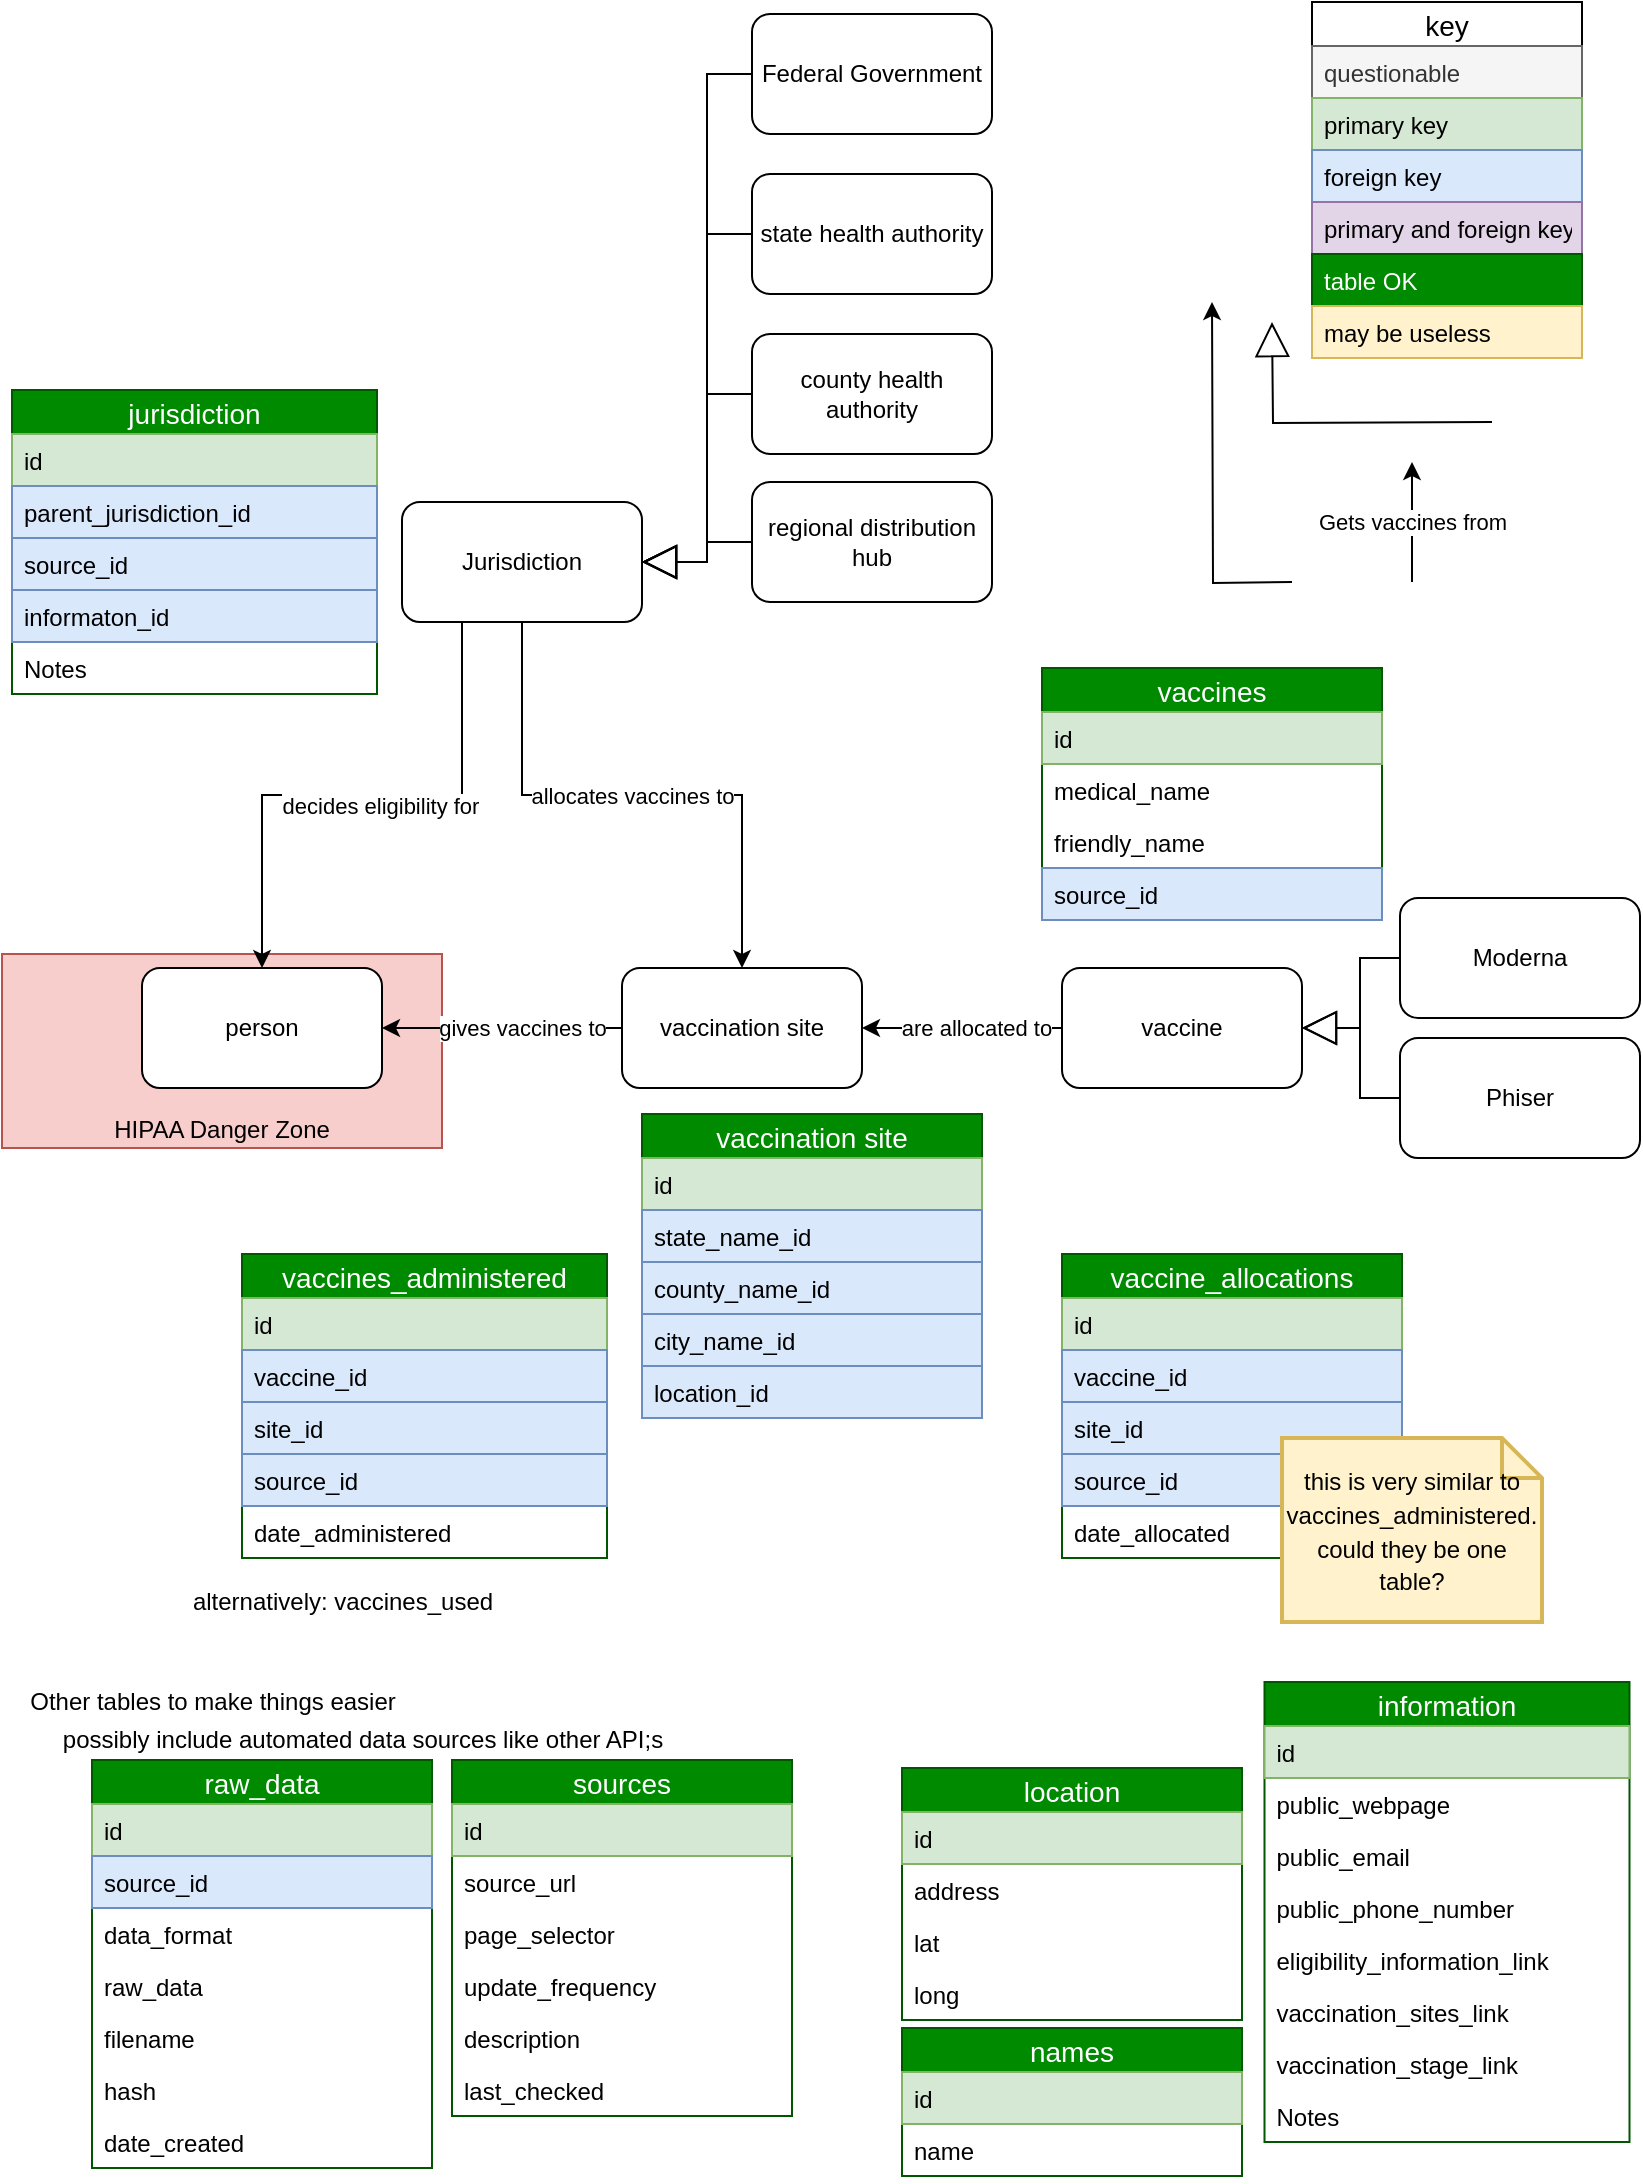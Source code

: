 <mxfile compressed="false" version="13.7.9" type="device">
  <diagram id="gkTDoFV87DzuoV1fEBKY" name="Page-1">
    <mxGraphModel dx="1102" dy="813" grid="1" gridSize="10" guides="1" tooltips="1" connect="1" arrows="1" fold="1" page="1" pageScale="1" pageWidth="850" pageHeight="1100" math="0" shadow="0">
      <root>
        <mxCell id="0" />
        <mxCell id="1" parent="0" />
        <mxCell id="8nI3qpwCQh2RL1x1nEvz-51" value="HIPAA Danger Zone" style="rounded=0;whiteSpace=wrap;html=1;fillColor=#f8cecc;strokeColor=#b85450;verticalAlign=bottom;" parent="1" vertex="1">
          <mxGeometry x="30" y="486" width="220" height="97" as="geometry" />
        </mxCell>
        <mxCell id="2SADG2Mm19aQtGV7RvQH-7" style="edgeStyle=orthogonalEdgeStyle;rounded=0;orthogonalLoop=1;jettySize=auto;html=1;endArrow=classic;endFill=1;endSize=6;" parent="1" edge="1">
          <mxGeometry relative="1" as="geometry">
            <mxPoint x="635" y="160" as="targetPoint" />
            <mxPoint x="675" y="300" as="sourcePoint" />
          </mxGeometry>
        </mxCell>
        <mxCell id="2SADG2Mm19aQtGV7RvQH-26" style="edgeStyle=orthogonalEdgeStyle;rounded=0;orthogonalLoop=1;jettySize=auto;html=1;exitX=0;exitY=0.5;exitDx=0;exitDy=0;entryX=1;entryY=0.5;entryDx=0;entryDy=0;endArrow=classic;endFill=1;endSize=6;" parent="1" source="2SADG2Mm19aQtGV7RvQH-1" target="2SADG2Mm19aQtGV7RvQH-17" edge="1">
          <mxGeometry relative="1" as="geometry" />
        </mxCell>
        <mxCell id="2SADG2Mm19aQtGV7RvQH-27" value="gives vaccines to" style="edgeLabel;html=1;align=center;verticalAlign=middle;resizable=0;points=[];" parent="2SADG2Mm19aQtGV7RvQH-26" vertex="1" connectable="0">
          <mxGeometry x="0.208" y="-2" relative="1" as="geometry">
            <mxPoint x="22" y="2" as="offset" />
          </mxGeometry>
        </mxCell>
        <mxCell id="2SADG2Mm19aQtGV7RvQH-1" value="vaccination site" style="rounded=1;whiteSpace=wrap;html=1;" parent="1" vertex="1">
          <mxGeometry x="340" y="493" width="120" height="60" as="geometry" />
        </mxCell>
        <mxCell id="2SADG2Mm19aQtGV7RvQH-33" style="edgeStyle=orthogonalEdgeStyle;rounded=0;orthogonalLoop=1;jettySize=auto;html=1;exitX=0;exitY=0.5;exitDx=0;exitDy=0;entryX=1;entryY=0.5;entryDx=0;entryDy=0;endArrow=classic;endFill=1;endSize=6;" parent="1" source="2SADG2Mm19aQtGV7RvQH-2" target="2SADG2Mm19aQtGV7RvQH-1" edge="1">
          <mxGeometry relative="1" as="geometry" />
        </mxCell>
        <mxCell id="2SADG2Mm19aQtGV7RvQH-34" value="are allocated to" style="edgeLabel;html=1;align=center;verticalAlign=middle;resizable=0;points=[];" parent="2SADG2Mm19aQtGV7RvQH-33" vertex="1" connectable="0">
          <mxGeometry x="0.327" y="2" relative="1" as="geometry">
            <mxPoint x="23.33" y="-2" as="offset" />
          </mxGeometry>
        </mxCell>
        <mxCell id="2SADG2Mm19aQtGV7RvQH-2" value="vaccine" style="rounded=1;whiteSpace=wrap;html=1;" parent="1" vertex="1">
          <mxGeometry x="560" y="493" width="120" height="60" as="geometry" />
        </mxCell>
        <mxCell id="2SADG2Mm19aQtGV7RvQH-5" style="edgeStyle=orthogonalEdgeStyle;rounded=0;orthogonalLoop=1;jettySize=auto;html=1;exitX=0;exitY=0.5;exitDx=0;exitDy=0;entryX=1;entryY=0.5;entryDx=0;entryDy=0;endArrow=block;endFill=0;endSize=15;" parent="1" source="2SADG2Mm19aQtGV7RvQH-3" target="2SADG2Mm19aQtGV7RvQH-2" edge="1">
          <mxGeometry relative="1" as="geometry" />
        </mxCell>
        <mxCell id="2SADG2Mm19aQtGV7RvQH-3" value="Phiser" style="rounded=1;whiteSpace=wrap;html=1;" parent="1" vertex="1">
          <mxGeometry x="729" y="528" width="120" height="60" as="geometry" />
        </mxCell>
        <mxCell id="2SADG2Mm19aQtGV7RvQH-6" style="edgeStyle=orthogonalEdgeStyle;rounded=0;orthogonalLoop=1;jettySize=auto;html=1;exitX=0;exitY=0.5;exitDx=0;exitDy=0;entryX=1;entryY=0.5;entryDx=0;entryDy=0;endArrow=block;endFill=0;endSize=15;" parent="1" source="2SADG2Mm19aQtGV7RvQH-4" target="2SADG2Mm19aQtGV7RvQH-2" edge="1">
          <mxGeometry relative="1" as="geometry" />
        </mxCell>
        <mxCell id="2SADG2Mm19aQtGV7RvQH-4" value="Moderna" style="rounded=1;whiteSpace=wrap;html=1;" parent="1" vertex="1">
          <mxGeometry x="729" y="458" width="120" height="60" as="geometry" />
        </mxCell>
        <mxCell id="2SADG2Mm19aQtGV7RvQH-8" style="edgeStyle=orthogonalEdgeStyle;rounded=0;orthogonalLoop=1;jettySize=auto;html=1;exitX=0.5;exitY=0;exitDx=0;exitDy=0;entryX=0.5;entryY=1;entryDx=0;entryDy=0;endArrow=block;endFill=0;endSize=15;" parent="1" edge="1">
          <mxGeometry relative="1" as="geometry">
            <mxPoint x="775" y="220" as="sourcePoint" />
            <mxPoint x="665" y="170" as="targetPoint" />
          </mxGeometry>
        </mxCell>
        <mxCell id="2SADG2Mm19aQtGV7RvQH-9" value="state health authority" style="rounded=1;whiteSpace=wrap;html=1;" parent="1" vertex="1">
          <mxGeometry x="405" y="96" width="120" height="60" as="geometry" />
        </mxCell>
        <mxCell id="2SADG2Mm19aQtGV7RvQH-10" value="county health authority" style="rounded=1;whiteSpace=wrap;html=1;" parent="1" vertex="1">
          <mxGeometry x="405" y="176" width="120" height="60" as="geometry" />
        </mxCell>
        <mxCell id="2SADG2Mm19aQtGV7RvQH-11" value="Federal Government" style="rounded=1;whiteSpace=wrap;html=1;" parent="1" vertex="1">
          <mxGeometry x="405" y="16" width="120" height="60" as="geometry" />
        </mxCell>
        <mxCell id="2SADG2Mm19aQtGV7RvQH-17" value="person" style="rounded=1;whiteSpace=wrap;html=1;" parent="1" vertex="1">
          <mxGeometry x="100" y="493" width="120" height="60" as="geometry" />
        </mxCell>
        <mxCell id="2SADG2Mm19aQtGV7RvQH-24" style="edgeStyle=orthogonalEdgeStyle;rounded=0;orthogonalLoop=1;jettySize=auto;html=1;entryX=0.5;entryY=0;entryDx=0;entryDy=0;endArrow=classic;endFill=1;endSize=6;exitX=0.25;exitY=1;exitDx=0;exitDy=0;" parent="1" source="8nI3qpwCQh2RL1x1nEvz-28" target="2SADG2Mm19aQtGV7RvQH-17" edge="1">
          <mxGeometry relative="1" as="geometry">
            <mxPoint x="150" y="186" as="sourcePoint" />
          </mxGeometry>
        </mxCell>
        <mxCell id="2SADG2Mm19aQtGV7RvQH-25" value="decides eligibility for" style="edgeLabel;html=1;align=center;verticalAlign=middle;resizable=0;points=[];" parent="2SADG2Mm19aQtGV7RvQH-24" vertex="1" connectable="0">
          <mxGeometry x="-0.167" y="6" relative="1" as="geometry">
            <mxPoint x="-14.17" y="-1" as="offset" />
          </mxGeometry>
        </mxCell>
        <mxCell id="2SADG2Mm19aQtGV7RvQH-21" style="edgeStyle=orthogonalEdgeStyle;rounded=0;orthogonalLoop=1;jettySize=auto;html=1;exitX=0;exitY=0.5;exitDx=0;exitDy=0;entryX=1;entryY=0.5;entryDx=0;entryDy=0;endArrow=block;endFill=0;endSize=15;" parent="1" source="2SADG2Mm19aQtGV7RvQH-11" target="8nI3qpwCQh2RL1x1nEvz-28" edge="1">
          <mxGeometry relative="1" as="geometry">
            <mxPoint x="380" y="246" as="sourcePoint" />
            <mxPoint x="350" y="126" as="targetPoint" />
          </mxGeometry>
        </mxCell>
        <mxCell id="2SADG2Mm19aQtGV7RvQH-22" style="edgeStyle=orthogonalEdgeStyle;rounded=0;orthogonalLoop=1;jettySize=auto;html=1;exitX=0;exitY=0.5;exitDx=0;exitDy=0;entryX=1;entryY=0.5;entryDx=0;entryDy=0;endArrow=block;endFill=0;endSize=15;" parent="1" source="2SADG2Mm19aQtGV7RvQH-9" target="8nI3qpwCQh2RL1x1nEvz-28" edge="1">
          <mxGeometry relative="1" as="geometry">
            <mxPoint x="390" y="256" as="sourcePoint" />
            <mxPoint x="350" y="126" as="targetPoint" />
          </mxGeometry>
        </mxCell>
        <mxCell id="2SADG2Mm19aQtGV7RvQH-23" style="edgeStyle=orthogonalEdgeStyle;rounded=0;orthogonalLoop=1;jettySize=auto;html=1;exitX=0;exitY=0.5;exitDx=0;exitDy=0;entryX=1;entryY=0.5;entryDx=0;entryDy=0;endArrow=block;endFill=0;endSize=15;" parent="1" source="2SADG2Mm19aQtGV7RvQH-10" target="8nI3qpwCQh2RL1x1nEvz-28" edge="1">
          <mxGeometry relative="1" as="geometry">
            <mxPoint x="400" y="266" as="sourcePoint" />
            <mxPoint x="350" y="126" as="targetPoint" />
          </mxGeometry>
        </mxCell>
        <mxCell id="2SADG2Mm19aQtGV7RvQH-31" value="Gets vaccines from" style="edgeStyle=orthogonalEdgeStyle;rounded=0;orthogonalLoop=1;jettySize=auto;html=1;exitX=0.5;exitY=0;exitDx=0;exitDy=0;entryX=0.5;entryY=1;entryDx=0;entryDy=0;endArrow=classic;endFill=1;endSize=6;" parent="1" edge="1">
          <mxGeometry relative="1" as="geometry">
            <mxPoint x="735" y="300" as="sourcePoint" />
            <mxPoint x="735" y="240" as="targetPoint" />
          </mxGeometry>
        </mxCell>
        <mxCell id="2SADG2Mm19aQtGV7RvQH-32" value="allocates vaccines to" style="edgeStyle=orthogonalEdgeStyle;rounded=0;orthogonalLoop=1;jettySize=auto;html=1;entryX=0.5;entryY=0;entryDx=0;entryDy=0;endArrow=classic;endFill=1;endSize=6;exitX=0.5;exitY=1;exitDx=0;exitDy=0;" parent="1" source="8nI3qpwCQh2RL1x1nEvz-28" target="2SADG2Mm19aQtGV7RvQH-1" edge="1">
          <mxGeometry relative="1" as="geometry">
            <mxPoint x="400" y="433" as="sourcePoint" />
            <mxPoint x="409.76" y="503.0" as="targetPoint" />
          </mxGeometry>
        </mxCell>
        <mxCell id="8nI3qpwCQh2RL1x1nEvz-28" value="Jurisdiction" style="rounded=1;whiteSpace=wrap;html=1;" parent="1" vertex="1">
          <mxGeometry x="230" y="260" width="120" height="60" as="geometry" />
        </mxCell>
        <mxCell id="8nI3qpwCQh2RL1x1nEvz-49" value="alternatively: vaccines_used" style="text;html=1;align=center;verticalAlign=middle;resizable=0;points=[];autosize=1;" parent="1" vertex="1">
          <mxGeometry x="120" y="800" width="160" height="20" as="geometry" />
        </mxCell>
        <mxCell id="8nI3qpwCQh2RL1x1nEvz-52" value="Other tables to make things easier" style="text;html=1;align=center;verticalAlign=middle;resizable=0;points=[];autosize=1;" parent="1" vertex="1">
          <mxGeometry x="35" y="850" width="200" height="20" as="geometry" />
        </mxCell>
        <mxCell id="8nI3qpwCQh2RL1x1nEvz-53" value="possibly include automated data sources like other API;s" style="text;html=1;align=center;verticalAlign=middle;resizable=0;points=[];autosize=1;" parent="1" vertex="1">
          <mxGeometry x="50" y="869" width="320" height="20" as="geometry" />
        </mxCell>
        <mxCell id="8nI3qpwCQh2RL1x1nEvz-9" value="vaccination site" style="swimlane;fontStyle=0;childLayout=stackLayout;horizontal=1;startSize=22;fillColor=#008a00;horizontalStack=0;resizeParent=1;resizeParentMax=0;resizeLast=0;collapsible=1;marginBottom=0;swimlaneFillColor=#ffffff;align=center;fontSize=14;strokeColor=#005700;fontColor=#ffffff;" parent="1" vertex="1">
          <mxGeometry x="350" y="566" width="170" height="152" as="geometry" />
        </mxCell>
        <mxCell id="8nI3qpwCQh2RL1x1nEvz-10" value="id" style="text;spacingLeft=4;spacingRight=4;overflow=hidden;rotatable=0;points=[[0,0.5],[1,0.5]];portConstraint=eastwest;fontSize=12;fillColor=#d5e8d4;strokeColor=#82b366;" parent="8nI3qpwCQh2RL1x1nEvz-9" vertex="1">
          <mxGeometry y="22" width="170" height="26" as="geometry" />
        </mxCell>
        <mxCell id="8nI3qpwCQh2RL1x1nEvz-11" value="state_name_id" style="text;strokeColor=#6c8ebf;fillColor=#dae8fc;spacingLeft=4;spacingRight=4;overflow=hidden;rotatable=0;points=[[0,0.5],[1,0.5]];portConstraint=eastwest;fontSize=12;" parent="8nI3qpwCQh2RL1x1nEvz-9" vertex="1">
          <mxGeometry y="48" width="170" height="26" as="geometry" />
        </mxCell>
        <mxCell id="8nI3qpwCQh2RL1x1nEvz-12" value="county_name_id" style="text;strokeColor=#6c8ebf;fillColor=#dae8fc;spacingLeft=4;spacingRight=4;overflow=hidden;rotatable=0;points=[[0,0.5],[1,0.5]];portConstraint=eastwest;fontSize=12;" parent="8nI3qpwCQh2RL1x1nEvz-9" vertex="1">
          <mxGeometry y="74" width="170" height="26" as="geometry" />
        </mxCell>
        <mxCell id="8nI3qpwCQh2RL1x1nEvz-13" value="city_name_id" style="text;strokeColor=#6c8ebf;fillColor=#dae8fc;spacingLeft=4;spacingRight=4;overflow=hidden;rotatable=0;points=[[0,0.5],[1,0.5]];portConstraint=eastwest;fontSize=12;" parent="8nI3qpwCQh2RL1x1nEvz-9" vertex="1">
          <mxGeometry y="100" width="170" height="26" as="geometry" />
        </mxCell>
        <mxCell id="8nI3qpwCQh2RL1x1nEvz-17" value="location_id" style="text;strokeColor=#6c8ebf;fillColor=#dae8fc;spacingLeft=4;spacingRight=4;overflow=hidden;rotatable=0;points=[[0,0.5],[1,0.5]];portConstraint=eastwest;fontSize=12;" parent="8nI3qpwCQh2RL1x1nEvz-9" vertex="1">
          <mxGeometry y="126" width="170" height="26" as="geometry" />
        </mxCell>
        <mxCell id="8nI3qpwCQh2RL1x1nEvz-45" value="vaccines_administered" style="swimlane;fontStyle=0;childLayout=stackLayout;horizontal=1;startSize=22;fillColor=#008a00;horizontalStack=0;resizeParent=1;resizeParentMax=0;resizeLast=0;collapsible=1;marginBottom=0;swimlaneFillColor=#ffffff;align=center;fontSize=14;strokeColor=#005700;fontColor=#ffffff;" parent="1" vertex="1">
          <mxGeometry x="150" y="636" width="182.5" height="152" as="geometry" />
        </mxCell>
        <mxCell id="wKSxOZGTtH2zUBn96tBt-39" value="id" style="text;spacingLeft=4;spacingRight=4;overflow=hidden;rotatable=0;points=[[0,0.5],[1,0.5]];portConstraint=eastwest;fontSize=12;fillColor=#d5e8d4;strokeColor=#82b366;" parent="8nI3qpwCQh2RL1x1nEvz-45" vertex="1">
          <mxGeometry y="22" width="182.5" height="26" as="geometry" />
        </mxCell>
        <mxCell id="8nI3qpwCQh2RL1x1nEvz-46" value="vaccine_id" style="text;spacingLeft=4;spacingRight=4;overflow=hidden;rotatable=0;points=[[0,0.5],[1,0.5]];portConstraint=eastwest;fontSize=12;fillColor=#dae8fc;strokeColor=#6c8ebf;" parent="8nI3qpwCQh2RL1x1nEvz-45" vertex="1">
          <mxGeometry y="48" width="182.5" height="26" as="geometry" />
        </mxCell>
        <mxCell id="8nI3qpwCQh2RL1x1nEvz-47" value="site_id" style="text;spacingLeft=4;spacingRight=4;overflow=hidden;rotatable=0;points=[[0,0.5],[1,0.5]];portConstraint=eastwest;fontSize=12;fillColor=#dae8fc;strokeColor=#6c8ebf;" parent="8nI3qpwCQh2RL1x1nEvz-45" vertex="1">
          <mxGeometry y="74" width="182.5" height="26" as="geometry" />
        </mxCell>
        <mxCell id="8nI3qpwCQh2RL1x1nEvz-48" value="source_id" style="text;strokeColor=#6c8ebf;fillColor=#dae8fc;spacingLeft=4;spacingRight=4;overflow=hidden;rotatable=0;points=[[0,0.5],[1,0.5]];portConstraint=eastwest;fontSize=12;" parent="8nI3qpwCQh2RL1x1nEvz-45" vertex="1">
          <mxGeometry y="100" width="182.5" height="26" as="geometry" />
        </mxCell>
        <mxCell id="wKSxOZGTtH2zUBn96tBt-40" value="date_administered" style="text;strokeColor=none;fillColor=none;spacingLeft=4;spacingRight=4;overflow=hidden;rotatable=0;points=[[0,0.5],[1,0.5]];portConstraint=eastwest;fontSize=12;" parent="8nI3qpwCQh2RL1x1nEvz-45" vertex="1">
          <mxGeometry y="126" width="182.5" height="26" as="geometry" />
        </mxCell>
        <mxCell id="8nI3qpwCQh2RL1x1nEvz-36" value="vaccine_allocations" style="swimlane;fontStyle=0;childLayout=stackLayout;horizontal=1;startSize=22;fillColor=#008a00;horizontalStack=0;resizeParent=1;resizeParentMax=0;resizeLast=0;collapsible=1;marginBottom=0;swimlaneFillColor=#ffffff;align=center;fontSize=14;strokeColor=#005700;fontColor=#ffffff;" parent="1" vertex="1">
          <mxGeometry x="560" y="636" width="170" height="152" as="geometry" />
        </mxCell>
        <mxCell id="wKSxOZGTtH2zUBn96tBt-38" value="id" style="text;spacingLeft=4;spacingRight=4;overflow=hidden;rotatable=0;points=[[0,0.5],[1,0.5]];portConstraint=eastwest;fontSize=12;fillColor=#d5e8d4;strokeColor=#82b366;" parent="8nI3qpwCQh2RL1x1nEvz-36" vertex="1">
          <mxGeometry y="22" width="170" height="26" as="geometry" />
        </mxCell>
        <mxCell id="8nI3qpwCQh2RL1x1nEvz-37" value="vaccine_id" style="text;spacingLeft=4;spacingRight=4;overflow=hidden;rotatable=0;points=[[0,0.5],[1,0.5]];portConstraint=eastwest;fontSize=12;fillColor=#dae8fc;strokeColor=#6c8ebf;" parent="8nI3qpwCQh2RL1x1nEvz-36" vertex="1">
          <mxGeometry y="48" width="170" height="26" as="geometry" />
        </mxCell>
        <mxCell id="8nI3qpwCQh2RL1x1nEvz-38" value="site_id" style="text;spacingLeft=4;spacingRight=4;overflow=hidden;rotatable=0;points=[[0,0.5],[1,0.5]];portConstraint=eastwest;fontSize=12;fillColor=#dae8fc;strokeColor=#6c8ebf;" parent="8nI3qpwCQh2RL1x1nEvz-36" vertex="1">
          <mxGeometry y="74" width="170" height="26" as="geometry" />
        </mxCell>
        <mxCell id="8nI3qpwCQh2RL1x1nEvz-40" value="source_id" style="text;strokeColor=#6c8ebf;fillColor=#dae8fc;spacingLeft=4;spacingRight=4;overflow=hidden;rotatable=0;points=[[0,0.5],[1,0.5]];portConstraint=eastwest;fontSize=12;" parent="8nI3qpwCQh2RL1x1nEvz-36" vertex="1">
          <mxGeometry y="100" width="170" height="26" as="geometry" />
        </mxCell>
        <mxCell id="wKSxOZGTtH2zUBn96tBt-41" value="date_allocated" style="text;strokeColor=none;fillColor=none;spacingLeft=4;spacingRight=4;overflow=hidden;rotatable=0;points=[[0,0.5],[1,0.5]];portConstraint=eastwest;fontSize=12;" parent="8nI3qpwCQh2RL1x1nEvz-36" vertex="1">
          <mxGeometry y="126" width="170" height="26" as="geometry" />
        </mxCell>
        <mxCell id="8nI3qpwCQh2RL1x1nEvz-1" value="vaccines" style="swimlane;fontStyle=0;childLayout=stackLayout;horizontal=1;startSize=22;fillColor=#008a00;horizontalStack=0;resizeParent=1;resizeParentMax=0;resizeLast=0;collapsible=1;marginBottom=0;swimlaneFillColor=#ffffff;align=center;fontSize=14;strokeColor=#005700;fontColor=#ffffff;" parent="1" vertex="1">
          <mxGeometry x="550" y="343" width="170" height="126" as="geometry" />
        </mxCell>
        <mxCell id="8nI3qpwCQh2RL1x1nEvz-2" value="id" style="text;spacingLeft=4;spacingRight=4;overflow=hidden;rotatable=0;points=[[0,0.5],[1,0.5]];portConstraint=eastwest;fontSize=12;fillColor=#d5e8d4;strokeColor=#82b366;" parent="8nI3qpwCQh2RL1x1nEvz-1" vertex="1">
          <mxGeometry y="22" width="170" height="26" as="geometry" />
        </mxCell>
        <mxCell id="8nI3qpwCQh2RL1x1nEvz-3" value="medical_name" style="text;spacingLeft=4;spacingRight=4;overflow=hidden;rotatable=0;points=[[0,0.5],[1,0.5]];portConstraint=eastwest;fontSize=12;" parent="8nI3qpwCQh2RL1x1nEvz-1" vertex="1">
          <mxGeometry y="48" width="170" height="26" as="geometry" />
        </mxCell>
        <mxCell id="8nI3qpwCQh2RL1x1nEvz-4" value="friendly_name" style="text;strokeColor=none;fillColor=none;spacingLeft=4;spacingRight=4;overflow=hidden;rotatable=0;points=[[0,0.5],[1,0.5]];portConstraint=eastwest;fontSize=12;" parent="8nI3qpwCQh2RL1x1nEvz-1" vertex="1">
          <mxGeometry y="74" width="170" height="26" as="geometry" />
        </mxCell>
        <mxCell id="8nI3qpwCQh2RL1x1nEvz-5" value="source_id" style="text;strokeColor=#6c8ebf;fillColor=#dae8fc;spacingLeft=4;spacingRight=4;overflow=hidden;rotatable=0;points=[[0,0.5],[1,0.5]];portConstraint=eastwest;fontSize=12;" parent="8nI3qpwCQh2RL1x1nEvz-1" vertex="1">
          <mxGeometry y="100" width="170" height="26" as="geometry" />
        </mxCell>
        <mxCell id="8nI3qpwCQh2RL1x1nEvz-21" value="key" style="swimlane;fontStyle=0;childLayout=stackLayout;horizontal=1;startSize=22;fillColor=none;horizontalStack=0;resizeParent=1;resizeParentMax=0;resizeLast=0;collapsible=1;marginBottom=0;swimlaneFillColor=#ffffff;align=center;fontSize=14;" parent="1" vertex="1">
          <mxGeometry x="685" y="10" width="135" height="178" as="geometry" />
        </mxCell>
        <mxCell id="8nI3qpwCQh2RL1x1nEvz-22" value="questionable" style="text;strokeColor=#666666;fillColor=#f5f5f5;spacingLeft=4;spacingRight=4;overflow=hidden;rotatable=0;points=[[0,0.5],[1,0.5]];portConstraint=eastwest;fontSize=12;fontColor=#333333;" parent="8nI3qpwCQh2RL1x1nEvz-21" vertex="1">
          <mxGeometry y="22" width="135" height="26" as="geometry" />
        </mxCell>
        <mxCell id="8nI3qpwCQh2RL1x1nEvz-23" value="primary key" style="text;strokeColor=#82b366;fillColor=#d5e8d4;spacingLeft=4;spacingRight=4;overflow=hidden;rotatable=0;points=[[0,0.5],[1,0.5]];portConstraint=eastwest;fontSize=12;" parent="8nI3qpwCQh2RL1x1nEvz-21" vertex="1">
          <mxGeometry y="48" width="135" height="26" as="geometry" />
        </mxCell>
        <mxCell id="8nI3qpwCQh2RL1x1nEvz-24" value="foreign key" style="text;strokeColor=#6c8ebf;fillColor=#dae8fc;spacingLeft=4;spacingRight=4;overflow=hidden;rotatable=0;points=[[0,0.5],[1,0.5]];portConstraint=eastwest;fontSize=12;" parent="8nI3qpwCQh2RL1x1nEvz-21" vertex="1">
          <mxGeometry y="74" width="135" height="26" as="geometry" />
        </mxCell>
        <mxCell id="8nI3qpwCQh2RL1x1nEvz-25" value="primary and foreign key" style="text;strokeColor=#9673a6;fillColor=#e1d5e7;spacingLeft=4;spacingRight=4;overflow=hidden;rotatable=0;points=[[0,0.5],[1,0.5]];portConstraint=eastwest;fontSize=12;" parent="8nI3qpwCQh2RL1x1nEvz-21" vertex="1">
          <mxGeometry y="100" width="135" height="26" as="geometry" />
        </mxCell>
        <mxCell id="8nI3qpwCQh2RL1x1nEvz-26" value="table OK" style="text;strokeColor=#005700;fillColor=#008a00;spacingLeft=4;spacingRight=4;overflow=hidden;rotatable=0;points=[[0,0.5],[1,0.5]];portConstraint=eastwest;fontSize=12;fontColor=#ffffff;" parent="8nI3qpwCQh2RL1x1nEvz-21" vertex="1">
          <mxGeometry y="126" width="135" height="26" as="geometry" />
        </mxCell>
        <mxCell id="8nI3qpwCQh2RL1x1nEvz-27" value="may be useless" style="text;strokeColor=#d6b656;fillColor=#fff2cc;spacingLeft=4;spacingRight=4;overflow=hidden;rotatable=0;points=[[0,0.5],[1,0.5]];portConstraint=eastwest;fontSize=12;" parent="8nI3qpwCQh2RL1x1nEvz-21" vertex="1">
          <mxGeometry y="152" width="135" height="26" as="geometry" />
        </mxCell>
        <mxCell id="wKSxOZGTtH2zUBn96tBt-27" value="regional distribution hub" style="rounded=1;whiteSpace=wrap;html=1;" parent="1" vertex="1">
          <mxGeometry x="405" y="250" width="120" height="60" as="geometry" />
        </mxCell>
        <mxCell id="wKSxOZGTtH2zUBn96tBt-29" style="edgeStyle=orthogonalEdgeStyle;rounded=0;orthogonalLoop=1;jettySize=auto;html=1;exitX=0;exitY=0.5;exitDx=0;exitDy=0;entryX=1;entryY=0.5;entryDx=0;entryDy=0;endArrow=block;endFill=0;endSize=15;" parent="1" source="wKSxOZGTtH2zUBn96tBt-27" target="8nI3qpwCQh2RL1x1nEvz-28" edge="1">
          <mxGeometry relative="1" as="geometry">
            <mxPoint x="415" y="216" as="sourcePoint" />
            <mxPoint x="350" y="140" as="targetPoint" />
          </mxGeometry>
        </mxCell>
        <mxCell id="wKSxOZGTtH2zUBn96tBt-1" value="jurisdiction" style="swimlane;fontStyle=0;childLayout=stackLayout;horizontal=1;startSize=22;fillColor=#008a00;horizontalStack=0;resizeParent=1;resizeParentMax=0;resizeLast=0;collapsible=1;marginBottom=0;swimlaneFillColor=#ffffff;align=center;fontSize=14;strokeColor=#005700;fontColor=#ffffff;" parent="1" vertex="1">
          <mxGeometry x="35" y="204" width="182.5" height="152" as="geometry" />
        </mxCell>
        <mxCell id="wKSxOZGTtH2zUBn96tBt-2" value="id" style="text;spacingLeft=4;spacingRight=4;overflow=hidden;rotatable=0;points=[[0,0.5],[1,0.5]];portConstraint=eastwest;fontSize=12;fillColor=#d5e8d4;strokeColor=#82b366;" parent="wKSxOZGTtH2zUBn96tBt-1" vertex="1">
          <mxGeometry y="22" width="182.5" height="26" as="geometry" />
        </mxCell>
        <mxCell id="wKSxOZGTtH2zUBn96tBt-3" value="parent_jurisdiction_id" style="text;spacingLeft=4;spacingRight=4;overflow=hidden;rotatable=0;points=[[0,0.5],[1,0.5]];portConstraint=eastwest;fontSize=12;fillColor=#dae8fc;strokeColor=#6c8ebf;" parent="wKSxOZGTtH2zUBn96tBt-1" vertex="1">
          <mxGeometry y="48" width="182.5" height="26" as="geometry" />
        </mxCell>
        <mxCell id="wKSxOZGTtH2zUBn96tBt-4" value="source_id" style="text;strokeColor=#6c8ebf;fillColor=#dae8fc;spacingLeft=4;spacingRight=4;overflow=hidden;rotatable=0;points=[[0,0.5],[1,0.5]];portConstraint=eastwest;fontSize=12;" parent="wKSxOZGTtH2zUBn96tBt-1" vertex="1">
          <mxGeometry y="74" width="182.5" height="26" as="geometry" />
        </mxCell>
        <mxCell id="wKSxOZGTtH2zUBn96tBt-6" value="informaton_id" style="text;strokeColor=#6c8ebf;fillColor=#dae8fc;spacingLeft=4;spacingRight=4;overflow=hidden;rotatable=0;points=[[0,0.5],[1,0.5]];portConstraint=eastwest;fontSize=12;" parent="wKSxOZGTtH2zUBn96tBt-1" vertex="1">
          <mxGeometry y="100" width="182.5" height="26" as="geometry" />
        </mxCell>
        <mxCell id="wKSxOZGTtH2zUBn96tBt-7" value="Notes" style="text;strokeColor=none;fillColor=none;spacingLeft=4;spacingRight=4;overflow=hidden;rotatable=0;points=[[0,0.5],[1,0.5]];portConstraint=eastwest;fontSize=12;" parent="wKSxOZGTtH2zUBn96tBt-1" vertex="1">
          <mxGeometry y="126" width="182.5" height="26" as="geometry" />
        </mxCell>
        <mxCell id="wKSxOZGTtH2zUBn96tBt-14" value="information" style="swimlane;fontStyle=0;childLayout=stackLayout;horizontal=1;startSize=22;fillColor=#008a00;horizontalStack=0;resizeParent=1;resizeParentMax=0;resizeLast=0;collapsible=1;marginBottom=0;swimlaneFillColor=#ffffff;align=center;fontSize=14;strokeColor=#005700;fontColor=#ffffff;" parent="1" vertex="1">
          <mxGeometry x="661.25" y="850" width="182.5" height="230" as="geometry" />
        </mxCell>
        <mxCell id="wKSxOZGTtH2zUBn96tBt-15" value="id" style="text;spacingLeft=4;spacingRight=4;overflow=hidden;rotatable=0;points=[[0,0.5],[1,0.5]];portConstraint=eastwest;fontSize=12;fillColor=#d5e8d4;strokeColor=#82b366;" parent="wKSxOZGTtH2zUBn96tBt-14" vertex="1">
          <mxGeometry y="22" width="182.5" height="26" as="geometry" />
        </mxCell>
        <mxCell id="wKSxOZGTtH2zUBn96tBt-11" value="public_webpage" style="text;strokeColor=none;fillColor=none;spacingLeft=4;spacingRight=4;overflow=hidden;rotatable=0;points=[[0,0.5],[1,0.5]];portConstraint=eastwest;fontSize=12;" parent="wKSxOZGTtH2zUBn96tBt-14" vertex="1">
          <mxGeometry y="48" width="182.5" height="26" as="geometry" />
        </mxCell>
        <mxCell id="wKSxOZGTtH2zUBn96tBt-12" value="public_email" style="text;strokeColor=none;fillColor=none;spacingLeft=4;spacingRight=4;overflow=hidden;rotatable=0;points=[[0,0.5],[1,0.5]];portConstraint=eastwest;fontSize=12;" parent="wKSxOZGTtH2zUBn96tBt-14" vertex="1">
          <mxGeometry y="74" width="182.5" height="26" as="geometry" />
        </mxCell>
        <mxCell id="wKSxOZGTtH2zUBn96tBt-13" value="public_phone_number" style="text;strokeColor=none;fillColor=none;spacingLeft=4;spacingRight=4;overflow=hidden;rotatable=0;points=[[0,0.5],[1,0.5]];portConstraint=eastwest;fontSize=12;" parent="wKSxOZGTtH2zUBn96tBt-14" vertex="1">
          <mxGeometry y="100" width="182.5" height="26" as="geometry" />
        </mxCell>
        <mxCell id="wKSxOZGTtH2zUBn96tBt-18" value="eligibility_information_link" style="text;strokeColor=none;fillColor=none;spacingLeft=4;spacingRight=4;overflow=hidden;rotatable=0;points=[[0,0.5],[1,0.5]];portConstraint=eastwest;fontSize=12;" parent="wKSxOZGTtH2zUBn96tBt-14" vertex="1">
          <mxGeometry y="126" width="182.5" height="26" as="geometry" />
        </mxCell>
        <mxCell id="wKSxOZGTtH2zUBn96tBt-17" value="vaccination_sites_link" style="text;strokeColor=none;fillColor=none;spacingLeft=4;spacingRight=4;overflow=hidden;rotatable=0;points=[[0,0.5],[1,0.5]];portConstraint=eastwest;fontSize=12;" parent="wKSxOZGTtH2zUBn96tBt-14" vertex="1">
          <mxGeometry y="152" width="182.5" height="26" as="geometry" />
        </mxCell>
        <mxCell id="wKSxOZGTtH2zUBn96tBt-20" value="vaccination_stage_link" style="text;strokeColor=none;fillColor=none;spacingLeft=4;spacingRight=4;overflow=hidden;rotatable=0;points=[[0,0.5],[1,0.5]];portConstraint=eastwest;fontSize=12;" parent="wKSxOZGTtH2zUBn96tBt-14" vertex="1">
          <mxGeometry y="178" width="182.5" height="26" as="geometry" />
        </mxCell>
        <mxCell id="wKSxOZGTtH2zUBn96tBt-19" value="Notes" style="text;strokeColor=none;fillColor=none;spacingLeft=4;spacingRight=4;overflow=hidden;rotatable=0;points=[[0,0.5],[1,0.5]];portConstraint=eastwest;fontSize=12;" parent="wKSxOZGTtH2zUBn96tBt-14" vertex="1">
          <mxGeometry y="204" width="182.5" height="26" as="geometry" />
        </mxCell>
        <mxCell id="8nI3qpwCQh2RL1x1nEvz-31" value="location" style="swimlane;fontStyle=0;childLayout=stackLayout;horizontal=1;startSize=22;fillColor=#008a00;horizontalStack=0;resizeParent=1;resizeParentMax=0;resizeLast=0;collapsible=1;marginBottom=0;swimlaneFillColor=#ffffff;align=center;fontSize=14;strokeColor=#005700;fontColor=#ffffff;" parent="1" vertex="1">
          <mxGeometry x="480" y="893" width="170" height="126" as="geometry" />
        </mxCell>
        <mxCell id="8nI3qpwCQh2RL1x1nEvz-32" value="id" style="text;spacingLeft=4;spacingRight=4;overflow=hidden;rotatable=0;points=[[0,0.5],[1,0.5]];portConstraint=eastwest;fontSize=12;fillColor=#d5e8d4;strokeColor=#82b366;" parent="8nI3qpwCQh2RL1x1nEvz-31" vertex="1">
          <mxGeometry y="22" width="170" height="26" as="geometry" />
        </mxCell>
        <mxCell id="8nI3qpwCQh2RL1x1nEvz-33" value="address" style="text;strokeColor=none;fillColor=none;spacingLeft=4;spacingRight=4;overflow=hidden;rotatable=0;points=[[0,0.5],[1,0.5]];portConstraint=eastwest;fontSize=12;" parent="8nI3qpwCQh2RL1x1nEvz-31" vertex="1">
          <mxGeometry y="48" width="170" height="26" as="geometry" />
        </mxCell>
        <mxCell id="8nI3qpwCQh2RL1x1nEvz-34" value="lat" style="text;strokeColor=none;fillColor=none;spacingLeft=4;spacingRight=4;overflow=hidden;rotatable=0;points=[[0,0.5],[1,0.5]];portConstraint=eastwest;fontSize=12;" parent="8nI3qpwCQh2RL1x1nEvz-31" vertex="1">
          <mxGeometry y="74" width="170" height="26" as="geometry" />
        </mxCell>
        <mxCell id="8nI3qpwCQh2RL1x1nEvz-35" value="long" style="text;strokeColor=none;fillColor=none;spacingLeft=4;spacingRight=4;overflow=hidden;rotatable=0;points=[[0,0.5],[1,0.5]];portConstraint=eastwest;fontSize=12;" parent="8nI3qpwCQh2RL1x1nEvz-31" vertex="1">
          <mxGeometry y="100" width="170" height="26" as="geometry" />
        </mxCell>
        <mxCell id="8nI3qpwCQh2RL1x1nEvz-6" value="names" style="swimlane;fontStyle=0;childLayout=stackLayout;horizontal=1;startSize=22;fillColor=#008a00;horizontalStack=0;resizeParent=1;resizeParentMax=0;resizeLast=0;collapsible=1;marginBottom=0;swimlaneFillColor=#ffffff;align=center;fontSize=14;strokeColor=#005700;fontColor=#ffffff;" parent="1" vertex="1">
          <mxGeometry x="480" y="1023" width="170" height="74" as="geometry" />
        </mxCell>
        <mxCell id="8nI3qpwCQh2RL1x1nEvz-7" value="id" style="text;spacingLeft=4;spacingRight=4;overflow=hidden;rotatable=0;points=[[0,0.5],[1,0.5]];portConstraint=eastwest;fontSize=12;fillColor=#d5e8d4;strokeColor=#82b366;" parent="8nI3qpwCQh2RL1x1nEvz-6" vertex="1">
          <mxGeometry y="22" width="170" height="26" as="geometry" />
        </mxCell>
        <mxCell id="8nI3qpwCQh2RL1x1nEvz-8" value="name" style="text;strokeColor=none;fillColor=none;spacingLeft=4;spacingRight=4;overflow=hidden;rotatable=0;points=[[0,0.5],[1,0.5]];portConstraint=eastwest;fontSize=12;" parent="8nI3qpwCQh2RL1x1nEvz-6" vertex="1">
          <mxGeometry y="48" width="170" height="26" as="geometry" />
        </mxCell>
        <mxCell id="wKSxOZGTtH2zUBn96tBt-31" value="raw_data" style="swimlane;fontStyle=0;childLayout=stackLayout;horizontal=1;startSize=22;fillColor=#008a00;horizontalStack=0;resizeParent=1;resizeParentMax=0;resizeLast=0;collapsible=1;marginBottom=0;swimlaneFillColor=#ffffff;align=center;fontSize=14;strokeColor=#005700;fontColor=#ffffff;" parent="1" vertex="1">
          <mxGeometry x="75" y="889" width="170" height="204" as="geometry" />
        </mxCell>
        <mxCell id="wKSxOZGTtH2zUBn96tBt-32" value="id" style="text;spacingLeft=4;spacingRight=4;overflow=hidden;rotatable=0;points=[[0,0.5],[1,0.5]];portConstraint=eastwest;fontSize=12;fillColor=#d5e8d4;strokeColor=#82b366;" parent="wKSxOZGTtH2zUBn96tBt-31" vertex="1">
          <mxGeometry y="22" width="170" height="26" as="geometry" />
        </mxCell>
        <mxCell id="wKSxOZGTtH2zUBn96tBt-35" value="source_id" style="text;spacingLeft=4;spacingRight=4;overflow=hidden;rotatable=0;points=[[0,0.5],[1,0.5]];portConstraint=eastwest;fontSize=12;fillColor=#dae8fc;strokeColor=#6c8ebf;" parent="wKSxOZGTtH2zUBn96tBt-31" vertex="1">
          <mxGeometry y="48" width="170" height="26" as="geometry" />
        </mxCell>
        <mxCell id="wKSxOZGTtH2zUBn96tBt-34" value="data_format" style="text;strokeColor=none;fillColor=none;spacingLeft=4;spacingRight=4;overflow=hidden;rotatable=0;points=[[0,0.5],[1,0.5]];portConstraint=eastwest;fontSize=12;" parent="wKSxOZGTtH2zUBn96tBt-31" vertex="1">
          <mxGeometry y="74" width="170" height="26" as="geometry" />
        </mxCell>
        <mxCell id="wKSxOZGTtH2zUBn96tBt-37" value="raw_data" style="text;strokeColor=none;fillColor=none;spacingLeft=4;spacingRight=4;overflow=hidden;rotatable=0;points=[[0,0.5],[1,0.5]];portConstraint=eastwest;fontSize=12;" parent="wKSxOZGTtH2zUBn96tBt-31" vertex="1">
          <mxGeometry y="100" width="170" height="26" as="geometry" />
        </mxCell>
        <mxCell id="wKSxOZGTtH2zUBn96tBt-36" value="filename" style="text;strokeColor=none;fillColor=none;spacingLeft=4;spacingRight=4;overflow=hidden;rotatable=0;points=[[0,0.5],[1,0.5]];portConstraint=eastwest;fontSize=12;" parent="wKSxOZGTtH2zUBn96tBt-31" vertex="1">
          <mxGeometry y="126" width="170" height="26" as="geometry" />
        </mxCell>
        <mxCell id="501_pLHFhj0KBv4e8NCO-11" value="hash" style="text;strokeColor=none;fillColor=none;spacingLeft=4;spacingRight=4;overflow=hidden;rotatable=0;points=[[0,0.5],[1,0.5]];portConstraint=eastwest;fontSize=12;" parent="wKSxOZGTtH2zUBn96tBt-31" vertex="1">
          <mxGeometry y="152" width="170" height="26" as="geometry" />
        </mxCell>
        <mxCell id="501_pLHFhj0KBv4e8NCO-12" value="date_created" style="text;strokeColor=none;fillColor=none;spacingLeft=4;spacingRight=4;overflow=hidden;rotatable=0;points=[[0,0.5],[1,0.5]];portConstraint=eastwest;fontSize=12;" parent="wKSxOZGTtH2zUBn96tBt-31" vertex="1">
          <mxGeometry y="178" width="170" height="26" as="geometry" />
        </mxCell>
        <mxCell id="8nI3qpwCQh2RL1x1nEvz-41" value="sources" style="swimlane;fontStyle=0;childLayout=stackLayout;horizontal=1;startSize=22;fillColor=#008a00;horizontalStack=0;resizeParent=1;resizeParentMax=0;resizeLast=0;collapsible=1;marginBottom=0;swimlaneFillColor=#ffffff;align=center;fontSize=14;strokeColor=#005700;fontColor=#ffffff;" parent="1" vertex="1">
          <mxGeometry x="255" y="889" width="170" height="178" as="geometry" />
        </mxCell>
        <mxCell id="8nI3qpwCQh2RL1x1nEvz-42" value="id" style="text;spacingLeft=4;spacingRight=4;overflow=hidden;rotatable=0;points=[[0,0.5],[1,0.5]];portConstraint=eastwest;fontSize=12;fillColor=#d5e8d4;strokeColor=#82b366;" parent="8nI3qpwCQh2RL1x1nEvz-41" vertex="1">
          <mxGeometry y="22" width="170" height="26" as="geometry" />
        </mxCell>
        <mxCell id="8nI3qpwCQh2RL1x1nEvz-43" value="source_url" style="text;strokeColor=none;fillColor=none;spacingLeft=4;spacingRight=4;overflow=hidden;rotatable=0;points=[[0,0.5],[1,0.5]];portConstraint=eastwest;fontSize=12;" parent="8nI3qpwCQh2RL1x1nEvz-41" vertex="1">
          <mxGeometry y="48" width="170" height="26" as="geometry" />
        </mxCell>
        <mxCell id="501_pLHFhj0KBv4e8NCO-1" value="page_selector" style="text;strokeColor=none;fillColor=none;spacingLeft=4;spacingRight=4;overflow=hidden;rotatable=0;points=[[0,0.5],[1,0.5]];portConstraint=eastwest;fontSize=12;" parent="8nI3qpwCQh2RL1x1nEvz-41" vertex="1">
          <mxGeometry y="74" width="170" height="26" as="geometry" />
        </mxCell>
        <mxCell id="501_pLHFhj0KBv4e8NCO-2" value="update_frequency" style="text;strokeColor=none;fillColor=none;spacingLeft=4;spacingRight=4;overflow=hidden;rotatable=0;points=[[0,0.5],[1,0.5]];portConstraint=eastwest;fontSize=12;" parent="8nI3qpwCQh2RL1x1nEvz-41" vertex="1">
          <mxGeometry y="100" width="170" height="26" as="geometry" />
        </mxCell>
        <mxCell id="501_pLHFhj0KBv4e8NCO-4" value="description" style="text;strokeColor=none;fillColor=none;spacingLeft=4;spacingRight=4;overflow=hidden;rotatable=0;points=[[0,0.5],[1,0.5]];portConstraint=eastwest;fontSize=12;" parent="8nI3qpwCQh2RL1x1nEvz-41" vertex="1">
          <mxGeometry y="126" width="170" height="26" as="geometry" />
        </mxCell>
        <mxCell id="9_owsRE5D8cU1gkjbzl0-1" value="last_checked" style="text;strokeColor=none;fillColor=none;spacingLeft=4;spacingRight=4;overflow=hidden;rotatable=0;points=[[0,0.5],[1,0.5]];portConstraint=eastwest;fontSize=12;" vertex="1" parent="8nI3qpwCQh2RL1x1nEvz-41">
          <mxGeometry y="152" width="170" height="26" as="geometry" />
        </mxCell>
        <mxCell id="wKSxOZGTtH2zUBn96tBt-43" value="&lt;span style=&quot;color: rgb(0 , 0 , 0) ; font-size: 12px&quot;&gt;this is very similar to vaccines_administered.&lt;br&gt;could they be one table?&lt;/span&gt;" style="shape=note;strokeWidth=2;fontSize=14;size=20;whiteSpace=wrap;html=1;fillColor=#fff2cc;strokeColor=#d6b656;fontColor=#666600;" parent="1" vertex="1">
          <mxGeometry x="670" y="728" width="130" height="92" as="geometry" />
        </mxCell>
      </root>
    </mxGraphModel>
  </diagram>
</mxfile>

